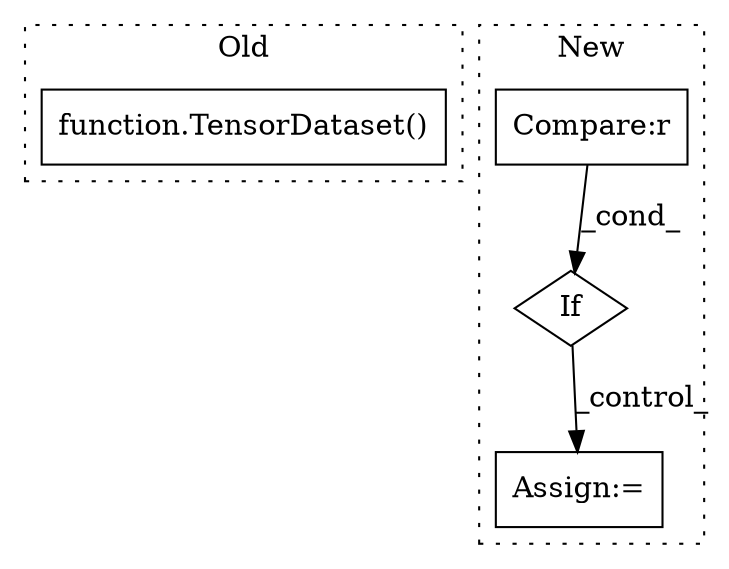 digraph G {
subgraph cluster0 {
1 [label="function.TensorDataset()" a="75" s="23027,23258" l="31,15" shape="box"];
label = "Old";
style="dotted";
}
subgraph cluster1 {
2 [label="If" a="96" s="21289" l="3" shape="diamond"];
3 [label="Assign:=" a="68" s="21349" l="3" shape="box"];
4 [label="Compare:r" a="40" s="21292" l="22" shape="box"];
label = "New";
style="dotted";
}
2 -> 3 [label="_control_"];
4 -> 2 [label="_cond_"];
}